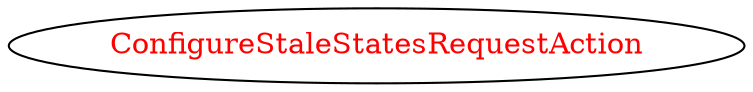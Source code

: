 digraph dependencyGraph {
 concentrate=true;
 ranksep="2.0";
 rankdir="LR"; 
 splines="ortho";
"ConfigureStaleStatesRequestAction" [fontcolor="red"];
}
